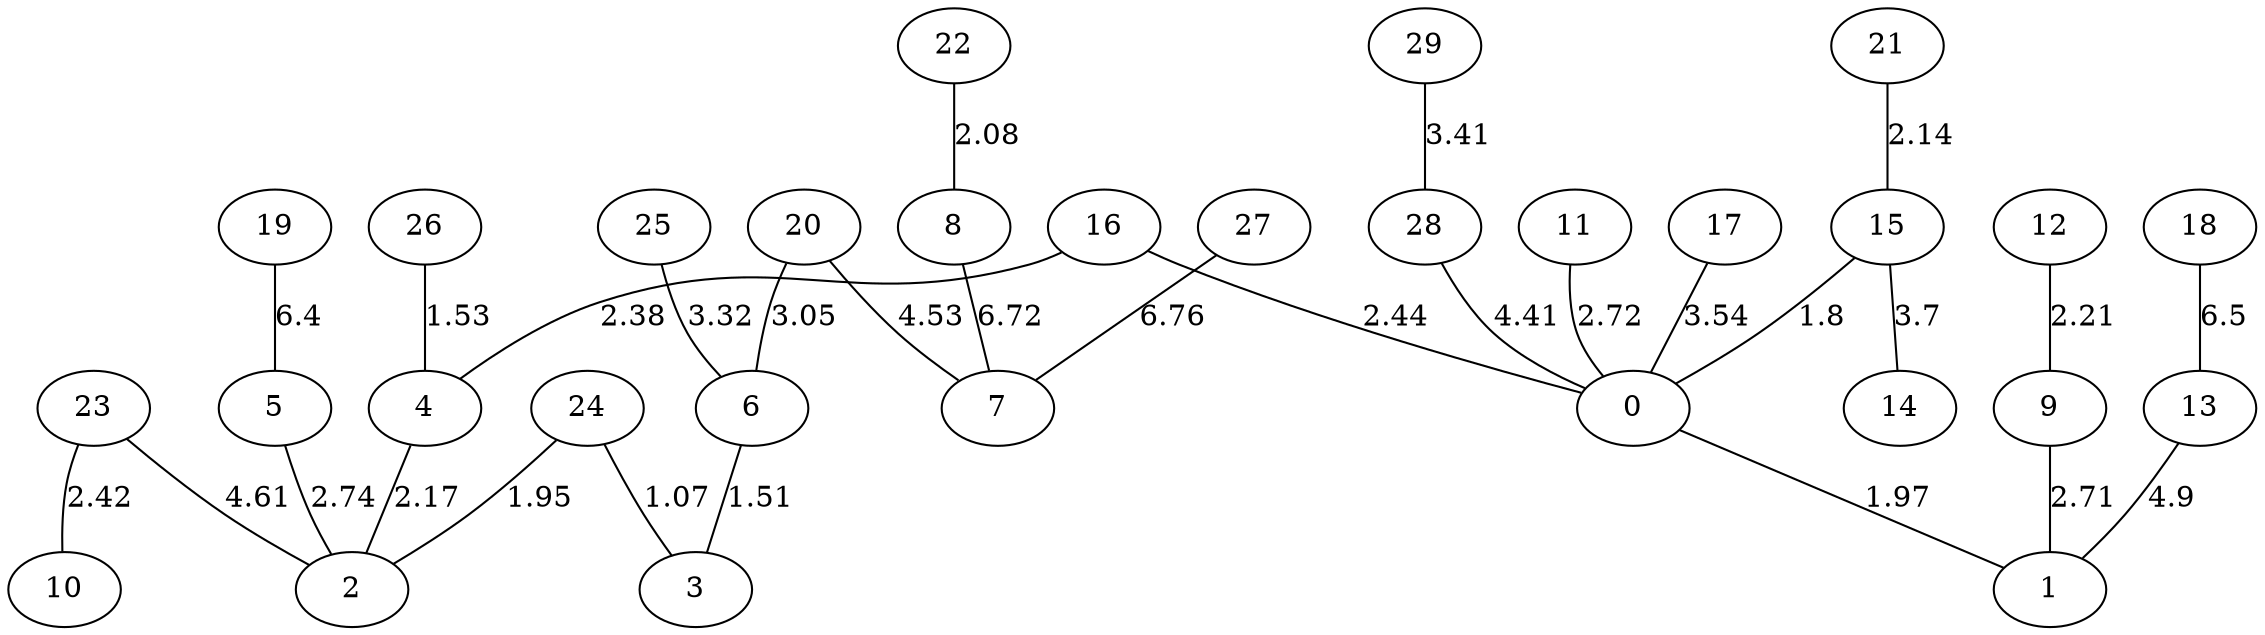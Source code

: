 graph G{
"19";
"10";
"11";
"7";
"8";
"22";
"17";
"1";
"29";
"5";
"26";
"9";
"12";
"13";
"2";
"23";
"6";
"21";
"15";
"16";
"20";
"18";
"3";
"0";
"24";
"25";
"28";
"27";
"4";
"14";
"24"--"3"[label="1.07"];
"6"--"3"[label="1.51"];
"26"--"4"[label="1.53"];
"15"--"0"[label="1.8"];
"24"--"2"[label="1.95"];
"0"--"1"[label="1.97"];
"22"--"8"[label="2.08"];
"21"--"15"[label="2.14"];
"4"--"2"[label="2.17"];
"12"--"9"[label="2.21"];
"16"--"4"[label="2.38"];
"23"--"10"[label="2.42"];
"16"--"0"[label="2.44"];
"9"--"1"[label="2.71"];
"11"--"0"[label="2.72"];
"5"--"2"[label="2.74"];
"20"--"6"[label="3.05"];
"25"--"6"[label="3.32"];
"29"--"28"[label="3.41"];
"17"--"0"[label="3.54"];
"15"--"14"[label="3.7"];
"28"--"0"[label="4.41"];
"20"--"7"[label="4.53"];
"23"--"2"[label="4.61"];
"13"--"1"[label="4.9"];
"19"--"5"[label="6.4"];
"18"--"13"[label="6.5"];
"8"--"7"[label="6.72"];
"27"--"7"[label="6.76"];
}
